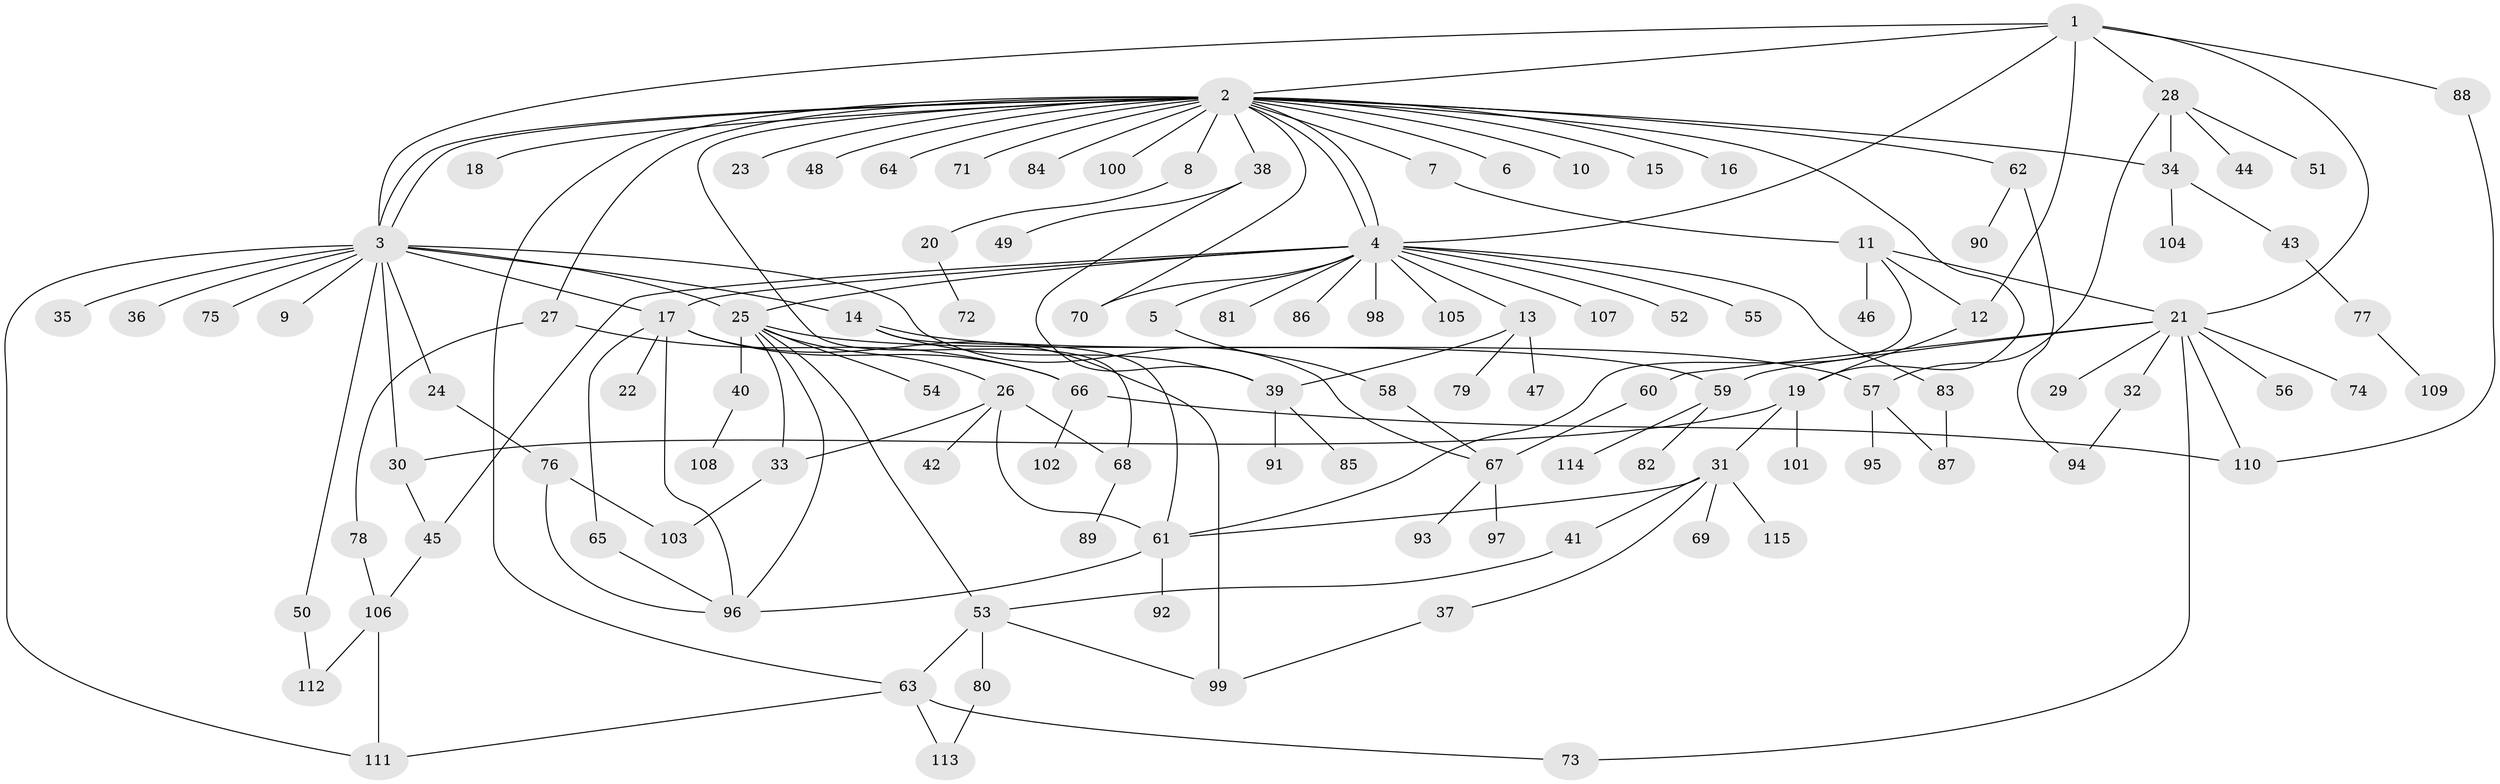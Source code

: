 // coarse degree distribution, {8: 0.011363636363636364, 25: 0.011363636363636364, 21: 0.011363636363636364, 16: 0.011363636363636364, 2: 0.25, 1: 0.4431818181818182, 9: 0.011363636363636364, 3: 0.06818181818181818, 4: 0.11363636363636363, 5: 0.03409090909090909, 11: 0.011363636363636364, 6: 0.022727272727272728}
// Generated by graph-tools (version 1.1) at 2025/23/03/03/25 07:23:54]
// undirected, 115 vertices, 158 edges
graph export_dot {
graph [start="1"]
  node [color=gray90,style=filled];
  1;
  2;
  3;
  4;
  5;
  6;
  7;
  8;
  9;
  10;
  11;
  12;
  13;
  14;
  15;
  16;
  17;
  18;
  19;
  20;
  21;
  22;
  23;
  24;
  25;
  26;
  27;
  28;
  29;
  30;
  31;
  32;
  33;
  34;
  35;
  36;
  37;
  38;
  39;
  40;
  41;
  42;
  43;
  44;
  45;
  46;
  47;
  48;
  49;
  50;
  51;
  52;
  53;
  54;
  55;
  56;
  57;
  58;
  59;
  60;
  61;
  62;
  63;
  64;
  65;
  66;
  67;
  68;
  69;
  70;
  71;
  72;
  73;
  74;
  75;
  76;
  77;
  78;
  79;
  80;
  81;
  82;
  83;
  84;
  85;
  86;
  87;
  88;
  89;
  90;
  91;
  92;
  93;
  94;
  95;
  96;
  97;
  98;
  99;
  100;
  101;
  102;
  103;
  104;
  105;
  106;
  107;
  108;
  109;
  110;
  111;
  112;
  113;
  114;
  115;
  1 -- 2;
  1 -- 3;
  1 -- 4;
  1 -- 12;
  1 -- 21;
  1 -- 28;
  1 -- 88;
  2 -- 3;
  2 -- 3;
  2 -- 4;
  2 -- 4;
  2 -- 6;
  2 -- 7;
  2 -- 8;
  2 -- 10;
  2 -- 15;
  2 -- 16;
  2 -- 18;
  2 -- 19;
  2 -- 23;
  2 -- 27;
  2 -- 34;
  2 -- 38;
  2 -- 48;
  2 -- 62;
  2 -- 63;
  2 -- 64;
  2 -- 68;
  2 -- 70;
  2 -- 71;
  2 -- 84;
  2 -- 100;
  3 -- 9;
  3 -- 14;
  3 -- 17;
  3 -- 24;
  3 -- 25;
  3 -- 30;
  3 -- 35;
  3 -- 36;
  3 -- 50;
  3 -- 67;
  3 -- 75;
  3 -- 111;
  4 -- 5;
  4 -- 13;
  4 -- 17;
  4 -- 25;
  4 -- 45;
  4 -- 52;
  4 -- 55;
  4 -- 70;
  4 -- 81;
  4 -- 83;
  4 -- 86;
  4 -- 98;
  4 -- 105;
  4 -- 107;
  5 -- 58;
  7 -- 11;
  8 -- 20;
  11 -- 12;
  11 -- 21;
  11 -- 46;
  11 -- 61;
  12 -- 19;
  13 -- 39;
  13 -- 47;
  13 -- 79;
  14 -- 39;
  14 -- 57;
  14 -- 61;
  17 -- 22;
  17 -- 65;
  17 -- 66;
  17 -- 96;
  17 -- 99;
  19 -- 30;
  19 -- 31;
  19 -- 101;
  20 -- 72;
  21 -- 29;
  21 -- 32;
  21 -- 56;
  21 -- 59;
  21 -- 60;
  21 -- 73;
  21 -- 74;
  21 -- 110;
  24 -- 76;
  25 -- 26;
  25 -- 33;
  25 -- 40;
  25 -- 53;
  25 -- 54;
  25 -- 59;
  25 -- 96;
  26 -- 33;
  26 -- 42;
  26 -- 61;
  26 -- 68;
  27 -- 66;
  27 -- 78;
  28 -- 34;
  28 -- 44;
  28 -- 51;
  28 -- 57;
  30 -- 45;
  31 -- 37;
  31 -- 41;
  31 -- 61;
  31 -- 69;
  31 -- 115;
  32 -- 94;
  33 -- 103;
  34 -- 43;
  34 -- 104;
  37 -- 99;
  38 -- 39;
  38 -- 49;
  39 -- 85;
  39 -- 91;
  40 -- 108;
  41 -- 53;
  43 -- 77;
  45 -- 106;
  50 -- 112;
  53 -- 63;
  53 -- 80;
  53 -- 99;
  57 -- 87;
  57 -- 95;
  58 -- 67;
  59 -- 82;
  59 -- 114;
  60 -- 67;
  61 -- 92;
  61 -- 96;
  62 -- 90;
  62 -- 94;
  63 -- 73;
  63 -- 111;
  63 -- 113;
  65 -- 96;
  66 -- 102;
  66 -- 110;
  67 -- 93;
  67 -- 97;
  68 -- 89;
  76 -- 96;
  76 -- 103;
  77 -- 109;
  78 -- 106;
  80 -- 113;
  83 -- 87;
  88 -- 110;
  106 -- 111;
  106 -- 112;
}
